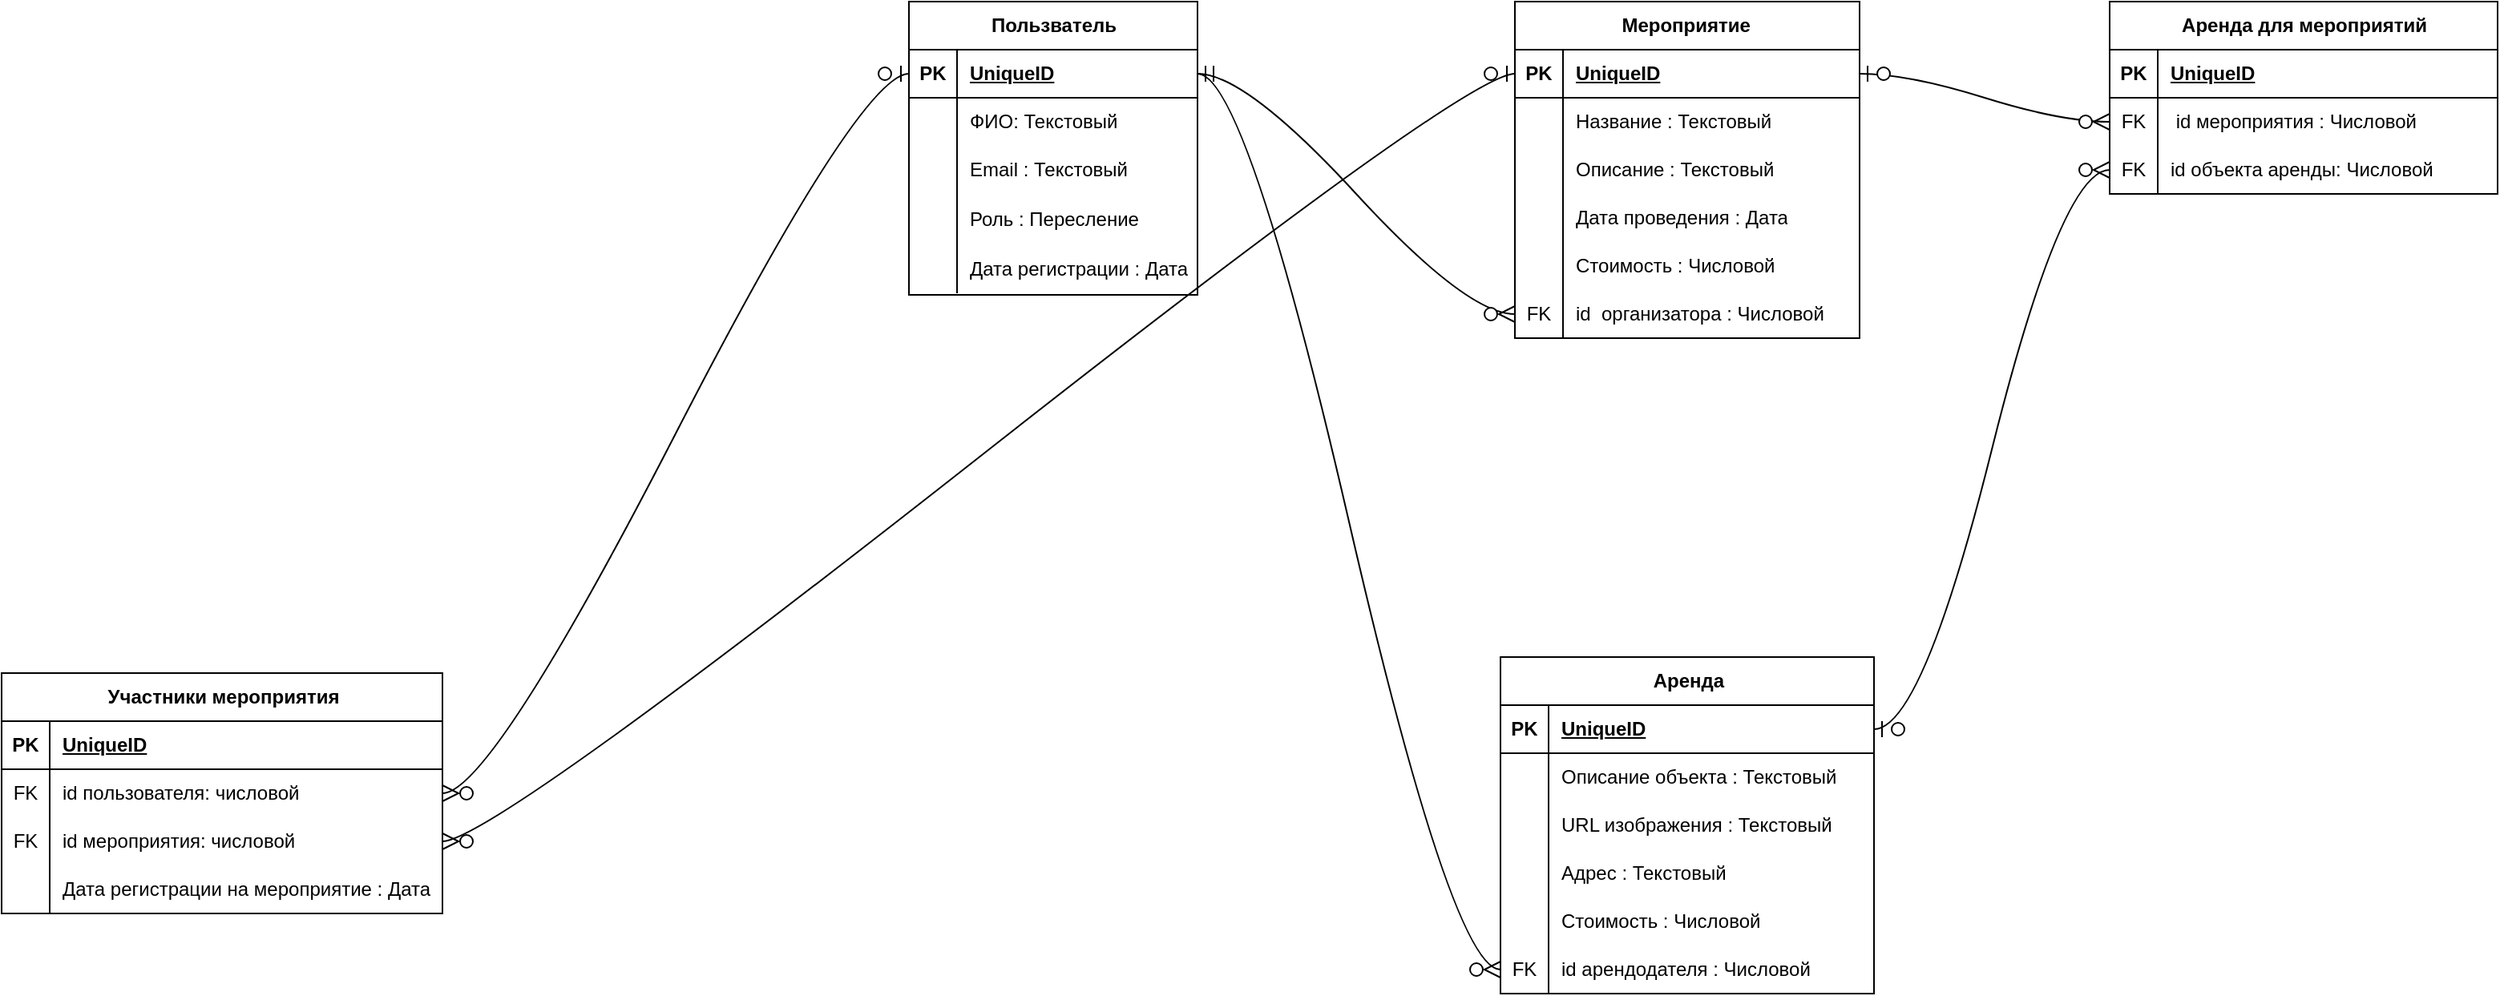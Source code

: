<mxfile version="25.0.3">
  <diagram name="Страница — 1" id="IF0M2K5c18iGr_0ei_Rc">
    <mxGraphModel grid="0" page="0" gridSize="10" guides="1" tooltips="1" connect="1" arrows="1" fold="1" pageScale="1" pageWidth="827" pageHeight="1169" math="0" shadow="0">
      <root>
        <mxCell id="0" />
        <mxCell id="1" parent="0" />
        <mxCell id="dZJA2z3njDjnFzgdqqOH-66" value="Участники мероприятия" style="shape=table;startSize=30;container=1;collapsible=1;childLayout=tableLayout;fixedRows=1;rowLines=0;fontStyle=1;align=center;resizeLast=1;html=1;" vertex="1" parent="1">
          <mxGeometry x="-483" y="182" width="275" height="150" as="geometry" />
        </mxCell>
        <mxCell id="dZJA2z3njDjnFzgdqqOH-67" value="" style="shape=tableRow;horizontal=0;startSize=0;swimlaneHead=0;swimlaneBody=0;fillColor=none;collapsible=0;dropTarget=0;points=[[0,0.5],[1,0.5]];portConstraint=eastwest;top=0;left=0;right=0;bottom=1;" vertex="1" parent="dZJA2z3njDjnFzgdqqOH-66">
          <mxGeometry y="30" width="275" height="30" as="geometry" />
        </mxCell>
        <mxCell id="dZJA2z3njDjnFzgdqqOH-68" value="PK" style="shape=partialRectangle;connectable=0;fillColor=none;top=0;left=0;bottom=0;right=0;fontStyle=1;overflow=hidden;whiteSpace=wrap;html=1;" vertex="1" parent="dZJA2z3njDjnFzgdqqOH-67">
          <mxGeometry width="30" height="30" as="geometry">
            <mxRectangle width="30" height="30" as="alternateBounds" />
          </mxGeometry>
        </mxCell>
        <mxCell id="dZJA2z3njDjnFzgdqqOH-69" value="UniqueID" style="shape=partialRectangle;connectable=0;fillColor=none;top=0;left=0;bottom=0;right=0;align=left;spacingLeft=6;fontStyle=5;overflow=hidden;whiteSpace=wrap;html=1;" vertex="1" parent="dZJA2z3njDjnFzgdqqOH-67">
          <mxGeometry x="30" width="245" height="30" as="geometry">
            <mxRectangle width="245" height="30" as="alternateBounds" />
          </mxGeometry>
        </mxCell>
        <mxCell id="dZJA2z3njDjnFzgdqqOH-70" value="" style="shape=tableRow;horizontal=0;startSize=0;swimlaneHead=0;swimlaneBody=0;fillColor=none;collapsible=0;dropTarget=0;points=[[0,0.5],[1,0.5]];portConstraint=eastwest;top=0;left=0;right=0;bottom=0;" vertex="1" parent="dZJA2z3njDjnFzgdqqOH-66">
          <mxGeometry y="60" width="275" height="30" as="geometry" />
        </mxCell>
        <mxCell id="dZJA2z3njDjnFzgdqqOH-71" value="FK" style="shape=partialRectangle;connectable=0;fillColor=none;top=0;left=0;bottom=0;right=0;editable=1;overflow=hidden;whiteSpace=wrap;html=1;" vertex="1" parent="dZJA2z3njDjnFzgdqqOH-70">
          <mxGeometry width="30" height="30" as="geometry">
            <mxRectangle width="30" height="30" as="alternateBounds" />
          </mxGeometry>
        </mxCell>
        <mxCell id="dZJA2z3njDjnFzgdqqOH-72" value="id пользователя: числовой" style="shape=partialRectangle;connectable=0;fillColor=none;top=0;left=0;bottom=0;right=0;align=left;spacingLeft=6;overflow=hidden;whiteSpace=wrap;html=1;" vertex="1" parent="dZJA2z3njDjnFzgdqqOH-70">
          <mxGeometry x="30" width="245" height="30" as="geometry">
            <mxRectangle width="245" height="30" as="alternateBounds" />
          </mxGeometry>
        </mxCell>
        <mxCell id="dZJA2z3njDjnFzgdqqOH-73" value="" style="shape=tableRow;horizontal=0;startSize=0;swimlaneHead=0;swimlaneBody=0;fillColor=none;collapsible=0;dropTarget=0;points=[[0,0.5],[1,0.5]];portConstraint=eastwest;top=0;left=0;right=0;bottom=0;" vertex="1" parent="dZJA2z3njDjnFzgdqqOH-66">
          <mxGeometry y="90" width="275" height="30" as="geometry" />
        </mxCell>
        <mxCell id="dZJA2z3njDjnFzgdqqOH-74" value="FK" style="shape=partialRectangle;connectable=0;fillColor=none;top=0;left=0;bottom=0;right=0;editable=1;overflow=hidden;whiteSpace=wrap;html=1;" vertex="1" parent="dZJA2z3njDjnFzgdqqOH-73">
          <mxGeometry width="30" height="30" as="geometry">
            <mxRectangle width="30" height="30" as="alternateBounds" />
          </mxGeometry>
        </mxCell>
        <mxCell id="dZJA2z3njDjnFzgdqqOH-75" value="id мероприятия: числовой" style="shape=partialRectangle;connectable=0;fillColor=none;top=0;left=0;bottom=0;right=0;align=left;spacingLeft=6;overflow=hidden;whiteSpace=wrap;html=1;" vertex="1" parent="dZJA2z3njDjnFzgdqqOH-73">
          <mxGeometry x="30" width="245" height="30" as="geometry">
            <mxRectangle width="245" height="30" as="alternateBounds" />
          </mxGeometry>
        </mxCell>
        <mxCell id="dZJA2z3njDjnFzgdqqOH-76" value="" style="shape=tableRow;horizontal=0;startSize=0;swimlaneHead=0;swimlaneBody=0;fillColor=none;collapsible=0;dropTarget=0;points=[[0,0.5],[1,0.5]];portConstraint=eastwest;top=0;left=0;right=0;bottom=0;" vertex="1" parent="dZJA2z3njDjnFzgdqqOH-66">
          <mxGeometry y="120" width="275" height="30" as="geometry" />
        </mxCell>
        <mxCell id="dZJA2z3njDjnFzgdqqOH-77" value="" style="shape=partialRectangle;connectable=0;fillColor=none;top=0;left=0;bottom=0;right=0;editable=1;overflow=hidden;whiteSpace=wrap;html=1;" vertex="1" parent="dZJA2z3njDjnFzgdqqOH-76">
          <mxGeometry width="30" height="30" as="geometry">
            <mxRectangle width="30" height="30" as="alternateBounds" />
          </mxGeometry>
        </mxCell>
        <mxCell id="dZJA2z3njDjnFzgdqqOH-78" value="Дата регистрации на мероприятие : Дата" style="shape=partialRectangle;connectable=0;fillColor=none;top=0;left=0;bottom=0;right=0;align=left;spacingLeft=6;overflow=hidden;whiteSpace=wrap;html=1;" vertex="1" parent="dZJA2z3njDjnFzgdqqOH-76">
          <mxGeometry x="30" width="245" height="30" as="geometry">
            <mxRectangle width="245" height="30" as="alternateBounds" />
          </mxGeometry>
        </mxCell>
        <mxCell id="dZJA2z3njDjnFzgdqqOH-92" value="Аренда" style="shape=table;startSize=30;container=1;collapsible=1;childLayout=tableLayout;fixedRows=1;rowLines=0;fontStyle=1;align=center;resizeLast=1;html=1;" vertex="1" parent="1">
          <mxGeometry x="452" y="172" width="233" height="210" as="geometry" />
        </mxCell>
        <mxCell id="dZJA2z3njDjnFzgdqqOH-93" value="" style="shape=tableRow;horizontal=0;startSize=0;swimlaneHead=0;swimlaneBody=0;fillColor=none;collapsible=0;dropTarget=0;points=[[0,0.5],[1,0.5]];portConstraint=eastwest;top=0;left=0;right=0;bottom=1;" vertex="1" parent="dZJA2z3njDjnFzgdqqOH-92">
          <mxGeometry y="30" width="233" height="30" as="geometry" />
        </mxCell>
        <mxCell id="dZJA2z3njDjnFzgdqqOH-94" value="PK" style="shape=partialRectangle;connectable=0;fillColor=none;top=0;left=0;bottom=0;right=0;fontStyle=1;overflow=hidden;whiteSpace=wrap;html=1;" vertex="1" parent="dZJA2z3njDjnFzgdqqOH-93">
          <mxGeometry width="30" height="30" as="geometry">
            <mxRectangle width="30" height="30" as="alternateBounds" />
          </mxGeometry>
        </mxCell>
        <mxCell id="dZJA2z3njDjnFzgdqqOH-95" value="UniqueID" style="shape=partialRectangle;connectable=0;fillColor=none;top=0;left=0;bottom=0;right=0;align=left;spacingLeft=6;fontStyle=5;overflow=hidden;whiteSpace=wrap;html=1;" vertex="1" parent="dZJA2z3njDjnFzgdqqOH-93">
          <mxGeometry x="30" width="203" height="30" as="geometry">
            <mxRectangle width="203" height="30" as="alternateBounds" />
          </mxGeometry>
        </mxCell>
        <mxCell id="dZJA2z3njDjnFzgdqqOH-96" value="" style="shape=tableRow;horizontal=0;startSize=0;swimlaneHead=0;swimlaneBody=0;fillColor=none;collapsible=0;dropTarget=0;points=[[0,0.5],[1,0.5]];portConstraint=eastwest;top=0;left=0;right=0;bottom=0;" vertex="1" parent="dZJA2z3njDjnFzgdqqOH-92">
          <mxGeometry y="60" width="233" height="30" as="geometry" />
        </mxCell>
        <mxCell id="dZJA2z3njDjnFzgdqqOH-97" value="" style="shape=partialRectangle;connectable=0;fillColor=none;top=0;left=0;bottom=0;right=0;editable=1;overflow=hidden;whiteSpace=wrap;html=1;" vertex="1" parent="dZJA2z3njDjnFzgdqqOH-96">
          <mxGeometry width="30" height="30" as="geometry">
            <mxRectangle width="30" height="30" as="alternateBounds" />
          </mxGeometry>
        </mxCell>
        <mxCell id="dZJA2z3njDjnFzgdqqOH-98" value="Описание объекта : Текстовый" style="shape=partialRectangle;connectable=0;fillColor=none;top=0;left=0;bottom=0;right=0;align=left;spacingLeft=6;overflow=hidden;whiteSpace=wrap;html=1;" vertex="1" parent="dZJA2z3njDjnFzgdqqOH-96">
          <mxGeometry x="30" width="203" height="30" as="geometry">
            <mxRectangle width="203" height="30" as="alternateBounds" />
          </mxGeometry>
        </mxCell>
        <mxCell id="dZJA2z3njDjnFzgdqqOH-99" value="" style="shape=tableRow;horizontal=0;startSize=0;swimlaneHead=0;swimlaneBody=0;fillColor=none;collapsible=0;dropTarget=0;points=[[0,0.5],[1,0.5]];portConstraint=eastwest;top=0;left=0;right=0;bottom=0;" vertex="1" parent="dZJA2z3njDjnFzgdqqOH-92">
          <mxGeometry y="90" width="233" height="30" as="geometry" />
        </mxCell>
        <mxCell id="dZJA2z3njDjnFzgdqqOH-100" value="" style="shape=partialRectangle;connectable=0;fillColor=none;top=0;left=0;bottom=0;right=0;editable=1;overflow=hidden;whiteSpace=wrap;html=1;" vertex="1" parent="dZJA2z3njDjnFzgdqqOH-99">
          <mxGeometry width="30" height="30" as="geometry">
            <mxRectangle width="30" height="30" as="alternateBounds" />
          </mxGeometry>
        </mxCell>
        <mxCell id="dZJA2z3njDjnFzgdqqOH-101" value="URL изображения : Текстовый" style="shape=partialRectangle;connectable=0;fillColor=none;top=0;left=0;bottom=0;right=0;align=left;spacingLeft=6;overflow=hidden;whiteSpace=wrap;html=1;" vertex="1" parent="dZJA2z3njDjnFzgdqqOH-99">
          <mxGeometry x="30" width="203" height="30" as="geometry">
            <mxRectangle width="203" height="30" as="alternateBounds" />
          </mxGeometry>
        </mxCell>
        <mxCell id="dZJA2z3njDjnFzgdqqOH-102" value="" style="shape=tableRow;horizontal=0;startSize=0;swimlaneHead=0;swimlaneBody=0;fillColor=none;collapsible=0;dropTarget=0;points=[[0,0.5],[1,0.5]];portConstraint=eastwest;top=0;left=0;right=0;bottom=0;" vertex="1" parent="dZJA2z3njDjnFzgdqqOH-92">
          <mxGeometry y="120" width="233" height="30" as="geometry" />
        </mxCell>
        <mxCell id="dZJA2z3njDjnFzgdqqOH-103" value="" style="shape=partialRectangle;connectable=0;fillColor=none;top=0;left=0;bottom=0;right=0;editable=1;overflow=hidden;whiteSpace=wrap;html=1;" vertex="1" parent="dZJA2z3njDjnFzgdqqOH-102">
          <mxGeometry width="30" height="30" as="geometry">
            <mxRectangle width="30" height="30" as="alternateBounds" />
          </mxGeometry>
        </mxCell>
        <mxCell id="dZJA2z3njDjnFzgdqqOH-104" value="Адрес : Текстовый" style="shape=partialRectangle;connectable=0;fillColor=none;top=0;left=0;bottom=0;right=0;align=left;spacingLeft=6;overflow=hidden;whiteSpace=wrap;html=1;" vertex="1" parent="dZJA2z3njDjnFzgdqqOH-102">
          <mxGeometry x="30" width="203" height="30" as="geometry">
            <mxRectangle width="203" height="30" as="alternateBounds" />
          </mxGeometry>
        </mxCell>
        <mxCell id="dZJA2z3njDjnFzgdqqOH-170" value="" style="shape=tableRow;horizontal=0;startSize=0;swimlaneHead=0;swimlaneBody=0;fillColor=none;collapsible=0;dropTarget=0;points=[[0,0.5],[1,0.5]];portConstraint=eastwest;top=0;left=0;right=0;bottom=0;" vertex="1" parent="dZJA2z3njDjnFzgdqqOH-92">
          <mxGeometry y="150" width="233" height="30" as="geometry" />
        </mxCell>
        <mxCell id="dZJA2z3njDjnFzgdqqOH-171" value="" style="shape=partialRectangle;connectable=0;fillColor=none;top=0;left=0;bottom=0;right=0;editable=1;overflow=hidden;whiteSpace=wrap;html=1;" vertex="1" parent="dZJA2z3njDjnFzgdqqOH-170">
          <mxGeometry width="30" height="30" as="geometry">
            <mxRectangle width="30" height="30" as="alternateBounds" />
          </mxGeometry>
        </mxCell>
        <mxCell id="dZJA2z3njDjnFzgdqqOH-172" value="Стоимость : Числовой" style="shape=partialRectangle;connectable=0;fillColor=none;top=0;left=0;bottom=0;right=0;align=left;spacingLeft=6;overflow=hidden;whiteSpace=wrap;html=1;" vertex="1" parent="dZJA2z3njDjnFzgdqqOH-170">
          <mxGeometry x="30" width="203" height="30" as="geometry">
            <mxRectangle width="203" height="30" as="alternateBounds" />
          </mxGeometry>
        </mxCell>
        <mxCell id="dZJA2z3njDjnFzgdqqOH-173" value="" style="shape=tableRow;horizontal=0;startSize=0;swimlaneHead=0;swimlaneBody=0;fillColor=none;collapsible=0;dropTarget=0;points=[[0,0.5],[1,0.5]];portConstraint=eastwest;top=0;left=0;right=0;bottom=0;" vertex="1" parent="dZJA2z3njDjnFzgdqqOH-92">
          <mxGeometry y="180" width="233" height="30" as="geometry" />
        </mxCell>
        <mxCell id="dZJA2z3njDjnFzgdqqOH-174" value="FK" style="shape=partialRectangle;connectable=0;fillColor=none;top=0;left=0;bottom=0;right=0;editable=1;overflow=hidden;whiteSpace=wrap;html=1;" vertex="1" parent="dZJA2z3njDjnFzgdqqOH-173">
          <mxGeometry width="30" height="30" as="geometry">
            <mxRectangle width="30" height="30" as="alternateBounds" />
          </mxGeometry>
        </mxCell>
        <mxCell id="dZJA2z3njDjnFzgdqqOH-175" value="id арендодателя : Числовой" style="shape=partialRectangle;connectable=0;fillColor=none;top=0;left=0;bottom=0;right=0;align=left;spacingLeft=6;overflow=hidden;whiteSpace=wrap;html=1;" vertex="1" parent="dZJA2z3njDjnFzgdqqOH-173">
          <mxGeometry x="30" width="203" height="30" as="geometry">
            <mxRectangle width="203" height="30" as="alternateBounds" />
          </mxGeometry>
        </mxCell>
        <mxCell id="dZJA2z3njDjnFzgdqqOH-105" value="Мероприятие&amp;nbsp;" style="shape=table;startSize=30;container=1;collapsible=1;childLayout=tableLayout;fixedRows=1;rowLines=0;fontStyle=1;align=center;resizeLast=1;html=1;" vertex="1" parent="1">
          <mxGeometry x="461" y="-237" width="215" height="210" as="geometry" />
        </mxCell>
        <mxCell id="dZJA2z3njDjnFzgdqqOH-106" value="" style="shape=tableRow;horizontal=0;startSize=0;swimlaneHead=0;swimlaneBody=0;fillColor=none;collapsible=0;dropTarget=0;points=[[0,0.5],[1,0.5]];portConstraint=eastwest;top=0;left=0;right=0;bottom=1;" vertex="1" parent="dZJA2z3njDjnFzgdqqOH-105">
          <mxGeometry y="30" width="215" height="30" as="geometry" />
        </mxCell>
        <mxCell id="dZJA2z3njDjnFzgdqqOH-107" value="PK" style="shape=partialRectangle;connectable=0;fillColor=none;top=0;left=0;bottom=0;right=0;fontStyle=1;overflow=hidden;whiteSpace=wrap;html=1;" vertex="1" parent="dZJA2z3njDjnFzgdqqOH-106">
          <mxGeometry width="30" height="30" as="geometry">
            <mxRectangle width="30" height="30" as="alternateBounds" />
          </mxGeometry>
        </mxCell>
        <mxCell id="dZJA2z3njDjnFzgdqqOH-108" value="UniqueID" style="shape=partialRectangle;connectable=0;fillColor=none;top=0;left=0;bottom=0;right=0;align=left;spacingLeft=6;fontStyle=5;overflow=hidden;whiteSpace=wrap;html=1;" vertex="1" parent="dZJA2z3njDjnFzgdqqOH-106">
          <mxGeometry x="30" width="185" height="30" as="geometry">
            <mxRectangle width="185" height="30" as="alternateBounds" />
          </mxGeometry>
        </mxCell>
        <mxCell id="dZJA2z3njDjnFzgdqqOH-109" value="" style="shape=tableRow;horizontal=0;startSize=0;swimlaneHead=0;swimlaneBody=0;fillColor=none;collapsible=0;dropTarget=0;points=[[0,0.5],[1,0.5]];portConstraint=eastwest;top=0;left=0;right=0;bottom=0;" vertex="1" parent="dZJA2z3njDjnFzgdqqOH-105">
          <mxGeometry y="60" width="215" height="30" as="geometry" />
        </mxCell>
        <mxCell id="dZJA2z3njDjnFzgdqqOH-110" value="" style="shape=partialRectangle;connectable=0;fillColor=none;top=0;left=0;bottom=0;right=0;editable=1;overflow=hidden;whiteSpace=wrap;html=1;" vertex="1" parent="dZJA2z3njDjnFzgdqqOH-109">
          <mxGeometry width="30" height="30" as="geometry">
            <mxRectangle width="30" height="30" as="alternateBounds" />
          </mxGeometry>
        </mxCell>
        <mxCell id="dZJA2z3njDjnFzgdqqOH-111" value="Название : Текстовый" style="shape=partialRectangle;connectable=0;fillColor=none;top=0;left=0;bottom=0;right=0;align=left;spacingLeft=6;overflow=hidden;whiteSpace=wrap;html=1;" vertex="1" parent="dZJA2z3njDjnFzgdqqOH-109">
          <mxGeometry x="30" width="185" height="30" as="geometry">
            <mxRectangle width="185" height="30" as="alternateBounds" />
          </mxGeometry>
        </mxCell>
        <mxCell id="dZJA2z3njDjnFzgdqqOH-112" value="" style="shape=tableRow;horizontal=0;startSize=0;swimlaneHead=0;swimlaneBody=0;fillColor=none;collapsible=0;dropTarget=0;points=[[0,0.5],[1,0.5]];portConstraint=eastwest;top=0;left=0;right=0;bottom=0;" vertex="1" parent="dZJA2z3njDjnFzgdqqOH-105">
          <mxGeometry y="90" width="215" height="30" as="geometry" />
        </mxCell>
        <mxCell id="dZJA2z3njDjnFzgdqqOH-113" value="" style="shape=partialRectangle;connectable=0;fillColor=none;top=0;left=0;bottom=0;right=0;editable=1;overflow=hidden;whiteSpace=wrap;html=1;" vertex="1" parent="dZJA2z3njDjnFzgdqqOH-112">
          <mxGeometry width="30" height="30" as="geometry">
            <mxRectangle width="30" height="30" as="alternateBounds" />
          </mxGeometry>
        </mxCell>
        <mxCell id="dZJA2z3njDjnFzgdqqOH-114" value="Описание : Текстовый" style="shape=partialRectangle;connectable=0;fillColor=none;top=0;left=0;bottom=0;right=0;align=left;spacingLeft=6;overflow=hidden;whiteSpace=wrap;html=1;" vertex="1" parent="dZJA2z3njDjnFzgdqqOH-112">
          <mxGeometry x="30" width="185" height="30" as="geometry">
            <mxRectangle width="185" height="30" as="alternateBounds" />
          </mxGeometry>
        </mxCell>
        <mxCell id="dZJA2z3njDjnFzgdqqOH-115" value="" style="shape=tableRow;horizontal=0;startSize=0;swimlaneHead=0;swimlaneBody=0;fillColor=none;collapsible=0;dropTarget=0;points=[[0,0.5],[1,0.5]];portConstraint=eastwest;top=0;left=0;right=0;bottom=0;" vertex="1" parent="dZJA2z3njDjnFzgdqqOH-105">
          <mxGeometry y="120" width="215" height="30" as="geometry" />
        </mxCell>
        <mxCell id="dZJA2z3njDjnFzgdqqOH-116" value="" style="shape=partialRectangle;connectable=0;fillColor=none;top=0;left=0;bottom=0;right=0;editable=1;overflow=hidden;whiteSpace=wrap;html=1;" vertex="1" parent="dZJA2z3njDjnFzgdqqOH-115">
          <mxGeometry width="30" height="30" as="geometry">
            <mxRectangle width="30" height="30" as="alternateBounds" />
          </mxGeometry>
        </mxCell>
        <mxCell id="dZJA2z3njDjnFzgdqqOH-117" value="Дата проведения : Дата" style="shape=partialRectangle;connectable=0;fillColor=none;top=0;left=0;bottom=0;right=0;align=left;spacingLeft=6;overflow=hidden;whiteSpace=wrap;html=1;" vertex="1" parent="dZJA2z3njDjnFzgdqqOH-115">
          <mxGeometry x="30" width="185" height="30" as="geometry">
            <mxRectangle width="185" height="30" as="alternateBounds" />
          </mxGeometry>
        </mxCell>
        <mxCell id="dZJA2z3njDjnFzgdqqOH-134" value="" style="shape=tableRow;horizontal=0;startSize=0;swimlaneHead=0;swimlaneBody=0;fillColor=none;collapsible=0;dropTarget=0;points=[[0,0.5],[1,0.5]];portConstraint=eastwest;top=0;left=0;right=0;bottom=0;" vertex="1" parent="dZJA2z3njDjnFzgdqqOH-105">
          <mxGeometry y="150" width="215" height="30" as="geometry" />
        </mxCell>
        <mxCell id="dZJA2z3njDjnFzgdqqOH-135" value="" style="shape=partialRectangle;connectable=0;fillColor=none;top=0;left=0;bottom=0;right=0;editable=1;overflow=hidden;whiteSpace=wrap;html=1;" vertex="1" parent="dZJA2z3njDjnFzgdqqOH-134">
          <mxGeometry width="30" height="30" as="geometry">
            <mxRectangle width="30" height="30" as="alternateBounds" />
          </mxGeometry>
        </mxCell>
        <mxCell id="dZJA2z3njDjnFzgdqqOH-136" value="Стоимость : Числовой" style="shape=partialRectangle;connectable=0;fillColor=none;top=0;left=0;bottom=0;right=0;align=left;spacingLeft=6;overflow=hidden;whiteSpace=wrap;html=1;" vertex="1" parent="dZJA2z3njDjnFzgdqqOH-134">
          <mxGeometry x="30" width="185" height="30" as="geometry">
            <mxRectangle width="185" height="30" as="alternateBounds" />
          </mxGeometry>
        </mxCell>
        <mxCell id="dZJA2z3njDjnFzgdqqOH-153" value="" style="shape=tableRow;horizontal=0;startSize=0;swimlaneHead=0;swimlaneBody=0;fillColor=none;collapsible=0;dropTarget=0;points=[[0,0.5],[1,0.5]];portConstraint=eastwest;top=0;left=0;right=0;bottom=0;" vertex="1" parent="dZJA2z3njDjnFzgdqqOH-105">
          <mxGeometry y="180" width="215" height="30" as="geometry" />
        </mxCell>
        <mxCell id="dZJA2z3njDjnFzgdqqOH-154" value="FK" style="shape=partialRectangle;connectable=0;fillColor=none;top=0;left=0;bottom=0;right=0;editable=1;overflow=hidden;whiteSpace=wrap;html=1;" vertex="1" parent="dZJA2z3njDjnFzgdqqOH-153">
          <mxGeometry width="30" height="30" as="geometry">
            <mxRectangle width="30" height="30" as="alternateBounds" />
          </mxGeometry>
        </mxCell>
        <mxCell id="dZJA2z3njDjnFzgdqqOH-155" value="id&amp;nbsp; организатора : Числовой" style="shape=partialRectangle;connectable=0;fillColor=none;top=0;left=0;bottom=0;right=0;align=left;spacingLeft=6;overflow=hidden;whiteSpace=wrap;html=1;" vertex="1" parent="dZJA2z3njDjnFzgdqqOH-153">
          <mxGeometry x="30" width="185" height="30" as="geometry">
            <mxRectangle width="185" height="30" as="alternateBounds" />
          </mxGeometry>
        </mxCell>
        <mxCell id="dZJA2z3njDjnFzgdqqOH-118" value="Пользватель" style="shape=table;startSize=30;container=1;collapsible=1;childLayout=tableLayout;fixedRows=1;rowLines=0;fontStyle=1;align=center;resizeLast=1;html=1;" vertex="1" parent="1">
          <mxGeometry x="83" y="-237" width="180" height="183" as="geometry" />
        </mxCell>
        <mxCell id="dZJA2z3njDjnFzgdqqOH-119" value="" style="shape=tableRow;horizontal=0;startSize=0;swimlaneHead=0;swimlaneBody=0;fillColor=none;collapsible=0;dropTarget=0;points=[[0,0.5],[1,0.5]];portConstraint=eastwest;top=0;left=0;right=0;bottom=1;" vertex="1" parent="dZJA2z3njDjnFzgdqqOH-118">
          <mxGeometry y="30" width="180" height="30" as="geometry" />
        </mxCell>
        <mxCell id="dZJA2z3njDjnFzgdqqOH-120" value="PK" style="shape=partialRectangle;connectable=0;fillColor=none;top=0;left=0;bottom=0;right=0;fontStyle=1;overflow=hidden;whiteSpace=wrap;html=1;" vertex="1" parent="dZJA2z3njDjnFzgdqqOH-119">
          <mxGeometry width="30" height="30" as="geometry">
            <mxRectangle width="30" height="30" as="alternateBounds" />
          </mxGeometry>
        </mxCell>
        <mxCell id="dZJA2z3njDjnFzgdqqOH-121" value="UniqueID" style="shape=partialRectangle;connectable=0;fillColor=none;top=0;left=0;bottom=0;right=0;align=left;spacingLeft=6;fontStyle=5;overflow=hidden;whiteSpace=wrap;html=1;" vertex="1" parent="dZJA2z3njDjnFzgdqqOH-119">
          <mxGeometry x="30" width="150" height="30" as="geometry">
            <mxRectangle width="150" height="30" as="alternateBounds" />
          </mxGeometry>
        </mxCell>
        <mxCell id="dZJA2z3njDjnFzgdqqOH-122" value="" style="shape=tableRow;horizontal=0;startSize=0;swimlaneHead=0;swimlaneBody=0;fillColor=none;collapsible=0;dropTarget=0;points=[[0,0.5],[1,0.5]];portConstraint=eastwest;top=0;left=0;right=0;bottom=0;" vertex="1" parent="dZJA2z3njDjnFzgdqqOH-118">
          <mxGeometry y="60" width="180" height="30" as="geometry" />
        </mxCell>
        <mxCell id="dZJA2z3njDjnFzgdqqOH-123" value="" style="shape=partialRectangle;connectable=0;fillColor=none;top=0;left=0;bottom=0;right=0;editable=1;overflow=hidden;whiteSpace=wrap;html=1;" vertex="1" parent="dZJA2z3njDjnFzgdqqOH-122">
          <mxGeometry width="30" height="30" as="geometry">
            <mxRectangle width="30" height="30" as="alternateBounds" />
          </mxGeometry>
        </mxCell>
        <mxCell id="dZJA2z3njDjnFzgdqqOH-124" value="ФИО: Текстовый" style="shape=partialRectangle;connectable=0;fillColor=none;top=0;left=0;bottom=0;right=0;align=left;spacingLeft=6;overflow=hidden;whiteSpace=wrap;html=1;" vertex="1" parent="dZJA2z3njDjnFzgdqqOH-122">
          <mxGeometry x="30" width="150" height="30" as="geometry">
            <mxRectangle width="150" height="30" as="alternateBounds" />
          </mxGeometry>
        </mxCell>
        <mxCell id="dZJA2z3njDjnFzgdqqOH-125" value="" style="shape=tableRow;horizontal=0;startSize=0;swimlaneHead=0;swimlaneBody=0;fillColor=none;collapsible=0;dropTarget=0;points=[[0,0.5],[1,0.5]];portConstraint=eastwest;top=0;left=0;right=0;bottom=0;" vertex="1" parent="dZJA2z3njDjnFzgdqqOH-118">
          <mxGeometry y="90" width="180" height="30" as="geometry" />
        </mxCell>
        <mxCell id="dZJA2z3njDjnFzgdqqOH-126" value="" style="shape=partialRectangle;connectable=0;fillColor=none;top=0;left=0;bottom=0;right=0;editable=1;overflow=hidden;whiteSpace=wrap;html=1;" vertex="1" parent="dZJA2z3njDjnFzgdqqOH-125">
          <mxGeometry width="30" height="30" as="geometry">
            <mxRectangle width="30" height="30" as="alternateBounds" />
          </mxGeometry>
        </mxCell>
        <mxCell id="dZJA2z3njDjnFzgdqqOH-127" value="Email : Текстовый&amp;nbsp;" style="shape=partialRectangle;connectable=0;fillColor=none;top=0;left=0;bottom=0;right=0;align=left;spacingLeft=6;overflow=hidden;whiteSpace=wrap;html=1;" vertex="1" parent="dZJA2z3njDjnFzgdqqOH-125">
          <mxGeometry x="30" width="150" height="30" as="geometry">
            <mxRectangle width="150" height="30" as="alternateBounds" />
          </mxGeometry>
        </mxCell>
        <mxCell id="dZJA2z3njDjnFzgdqqOH-128" value="" style="shape=tableRow;horizontal=0;startSize=0;swimlaneHead=0;swimlaneBody=0;fillColor=none;collapsible=0;dropTarget=0;points=[[0,0.5],[1,0.5]];portConstraint=eastwest;top=0;left=0;right=0;bottom=0;" vertex="1" parent="dZJA2z3njDjnFzgdqqOH-118">
          <mxGeometry y="120" width="180" height="31" as="geometry" />
        </mxCell>
        <mxCell id="dZJA2z3njDjnFzgdqqOH-129" value="" style="shape=partialRectangle;connectable=0;fillColor=none;top=0;left=0;bottom=0;right=0;editable=1;overflow=hidden;whiteSpace=wrap;html=1;" vertex="1" parent="dZJA2z3njDjnFzgdqqOH-128">
          <mxGeometry width="30" height="31" as="geometry">
            <mxRectangle width="30" height="31" as="alternateBounds" />
          </mxGeometry>
        </mxCell>
        <mxCell id="dZJA2z3njDjnFzgdqqOH-130" value="Роль : Пересление&amp;nbsp;" style="shape=partialRectangle;connectable=0;fillColor=none;top=0;left=0;bottom=0;right=0;align=left;spacingLeft=6;overflow=hidden;whiteSpace=wrap;html=1;" vertex="1" parent="dZJA2z3njDjnFzgdqqOH-128">
          <mxGeometry x="30" width="150" height="31" as="geometry">
            <mxRectangle width="150" height="31" as="alternateBounds" />
          </mxGeometry>
        </mxCell>
        <mxCell id="dZJA2z3njDjnFzgdqqOH-131" value="" style="shape=tableRow;horizontal=0;startSize=0;swimlaneHead=0;swimlaneBody=0;fillColor=none;collapsible=0;dropTarget=0;points=[[0,0.5],[1,0.5]];portConstraint=eastwest;top=0;left=0;right=0;bottom=0;" vertex="1" parent="dZJA2z3njDjnFzgdqqOH-118">
          <mxGeometry y="151" width="180" height="31" as="geometry" />
        </mxCell>
        <mxCell id="dZJA2z3njDjnFzgdqqOH-132" value="" style="shape=partialRectangle;connectable=0;fillColor=none;top=0;left=0;bottom=0;right=0;editable=1;overflow=hidden;whiteSpace=wrap;html=1;" vertex="1" parent="dZJA2z3njDjnFzgdqqOH-131">
          <mxGeometry width="30" height="31" as="geometry">
            <mxRectangle width="30" height="31" as="alternateBounds" />
          </mxGeometry>
        </mxCell>
        <mxCell id="dZJA2z3njDjnFzgdqqOH-133" value="Дата регистрации : Дата" style="shape=partialRectangle;connectable=0;fillColor=none;top=0;left=0;bottom=0;right=0;align=left;spacingLeft=6;overflow=hidden;whiteSpace=wrap;html=1;" vertex="1" parent="dZJA2z3njDjnFzgdqqOH-131">
          <mxGeometry x="30" width="150" height="31" as="geometry">
            <mxRectangle width="150" height="31" as="alternateBounds" />
          </mxGeometry>
        </mxCell>
        <mxCell id="dZJA2z3njDjnFzgdqqOH-79" value="Аренда для мероприятий" style="shape=table;startSize=30;container=1;collapsible=1;childLayout=tableLayout;fixedRows=1;rowLines=0;fontStyle=1;align=center;resizeLast=1;html=1;" vertex="1" parent="1">
          <mxGeometry x="832" y="-237" width="242" height="120" as="geometry" />
        </mxCell>
        <mxCell id="dZJA2z3njDjnFzgdqqOH-80" value="" style="shape=tableRow;horizontal=0;startSize=0;swimlaneHead=0;swimlaneBody=0;fillColor=none;collapsible=0;dropTarget=0;points=[[0,0.5],[1,0.5]];portConstraint=eastwest;top=0;left=0;right=0;bottom=1;" vertex="1" parent="dZJA2z3njDjnFzgdqqOH-79">
          <mxGeometry y="30" width="242" height="30" as="geometry" />
        </mxCell>
        <mxCell id="dZJA2z3njDjnFzgdqqOH-81" value="PK" style="shape=partialRectangle;connectable=0;fillColor=none;top=0;left=0;bottom=0;right=0;fontStyle=1;overflow=hidden;whiteSpace=wrap;html=1;" vertex="1" parent="dZJA2z3njDjnFzgdqqOH-80">
          <mxGeometry width="30" height="30" as="geometry">
            <mxRectangle width="30" height="30" as="alternateBounds" />
          </mxGeometry>
        </mxCell>
        <mxCell id="dZJA2z3njDjnFzgdqqOH-82" value="UniqueID" style="shape=partialRectangle;connectable=0;fillColor=none;top=0;left=0;bottom=0;right=0;align=left;spacingLeft=6;fontStyle=5;overflow=hidden;whiteSpace=wrap;html=1;" vertex="1" parent="dZJA2z3njDjnFzgdqqOH-80">
          <mxGeometry x="30" width="212" height="30" as="geometry">
            <mxRectangle width="212" height="30" as="alternateBounds" />
          </mxGeometry>
        </mxCell>
        <mxCell id="dZJA2z3njDjnFzgdqqOH-83" value="" style="shape=tableRow;horizontal=0;startSize=0;swimlaneHead=0;swimlaneBody=0;fillColor=none;collapsible=0;dropTarget=0;points=[[0,0.5],[1,0.5]];portConstraint=eastwest;top=0;left=0;right=0;bottom=0;" vertex="1" parent="dZJA2z3njDjnFzgdqqOH-79">
          <mxGeometry y="60" width="242" height="30" as="geometry" />
        </mxCell>
        <mxCell id="dZJA2z3njDjnFzgdqqOH-84" value="FK" style="shape=partialRectangle;connectable=0;fillColor=none;top=0;left=0;bottom=0;right=0;editable=1;overflow=hidden;whiteSpace=wrap;html=1;" vertex="1" parent="dZJA2z3njDjnFzgdqqOH-83">
          <mxGeometry width="30" height="30" as="geometry">
            <mxRectangle width="30" height="30" as="alternateBounds" />
          </mxGeometry>
        </mxCell>
        <mxCell id="dZJA2z3njDjnFzgdqqOH-85" value="&amp;nbsp;id мероприятия : Числовой" style="shape=partialRectangle;connectable=0;fillColor=none;top=0;left=0;bottom=0;right=0;align=left;spacingLeft=6;overflow=hidden;whiteSpace=wrap;html=1;" vertex="1" parent="dZJA2z3njDjnFzgdqqOH-83">
          <mxGeometry x="30" width="212" height="30" as="geometry">
            <mxRectangle width="212" height="30" as="alternateBounds" />
          </mxGeometry>
        </mxCell>
        <mxCell id="dZJA2z3njDjnFzgdqqOH-86" value="" style="shape=tableRow;horizontal=0;startSize=0;swimlaneHead=0;swimlaneBody=0;fillColor=none;collapsible=0;dropTarget=0;points=[[0,0.5],[1,0.5]];portConstraint=eastwest;top=0;left=0;right=0;bottom=0;" vertex="1" parent="dZJA2z3njDjnFzgdqqOH-79">
          <mxGeometry y="90" width="242" height="30" as="geometry" />
        </mxCell>
        <mxCell id="dZJA2z3njDjnFzgdqqOH-87" value="FK" style="shape=partialRectangle;connectable=0;fillColor=none;top=0;left=0;bottom=0;right=0;editable=1;overflow=hidden;whiteSpace=wrap;html=1;" vertex="1" parent="dZJA2z3njDjnFzgdqqOH-86">
          <mxGeometry width="30" height="30" as="geometry">
            <mxRectangle width="30" height="30" as="alternateBounds" />
          </mxGeometry>
        </mxCell>
        <mxCell id="dZJA2z3njDjnFzgdqqOH-88" value="id объекта аренды: Числовой" style="shape=partialRectangle;connectable=0;fillColor=none;top=0;left=0;bottom=0;right=0;align=left;spacingLeft=6;overflow=hidden;whiteSpace=wrap;html=1;" vertex="1" parent="dZJA2z3njDjnFzgdqqOH-86">
          <mxGeometry x="30" width="212" height="30" as="geometry">
            <mxRectangle width="212" height="30" as="alternateBounds" />
          </mxGeometry>
        </mxCell>
        <mxCell id="lOggvXdebfbPpetdiNut-5" value="" style="edgeStyle=entityRelationEdgeStyle;fontSize=12;html=1;endArrow=ERzeroToMany;startArrow=ERzeroToOne;rounded=0;startSize=8;endSize=8;curved=1;exitX=0;exitY=0.5;exitDx=0;exitDy=0;entryX=1;entryY=0.5;entryDx=0;entryDy=0;" edge="1" parent="1" target="dZJA2z3njDjnFzgdqqOH-73" source="dZJA2z3njDjnFzgdqqOH-106">
          <mxGeometry width="100" height="100" relative="1" as="geometry">
            <mxPoint x="519" y="-159" as="sourcePoint" />
            <mxPoint x="-150" y="290" as="targetPoint" />
            <Array as="points">
              <mxPoint x="85" y="267" />
              <mxPoint x="225" y="150" />
              <mxPoint x="232" y="149" />
            </Array>
          </mxGeometry>
        </mxCell>
        <mxCell id="TbmhRA9alrbBNdpF9B_P-2" value="" style="edgeStyle=entityRelationEdgeStyle;fontSize=12;html=1;endArrow=ERzeroToMany;startArrow=ERzeroToOne;rounded=0;startSize=8;endSize=8;curved=1;entryX=1;entryY=0.5;entryDx=0;entryDy=0;exitX=0;exitY=0.5;exitDx=0;exitDy=0;" edge="1" parent="1" source="dZJA2z3njDjnFzgdqqOH-119" target="dZJA2z3njDjnFzgdqqOH-70">
          <mxGeometry width="100" height="100" relative="1" as="geometry">
            <mxPoint x="-157" y="88" as="sourcePoint" />
            <mxPoint x="-57" y="-12" as="targetPoint" />
          </mxGeometry>
        </mxCell>
        <mxCell id="TbmhRA9alrbBNdpF9B_P-3" value="" style="edgeStyle=entityRelationEdgeStyle;fontSize=12;html=1;endArrow=ERzeroToMany;startArrow=ERmandOne;rounded=0;startSize=8;endSize=8;curved=1;exitX=1;exitY=0.5;exitDx=0;exitDy=0;entryX=0;entryY=0.5;entryDx=0;entryDy=0;" edge="1" parent="1" source="dZJA2z3njDjnFzgdqqOH-119" target="dZJA2z3njDjnFzgdqqOH-153">
          <mxGeometry width="100" height="100" relative="1" as="geometry">
            <mxPoint x="125" y="107" as="sourcePoint" />
            <mxPoint x="225" y="7" as="targetPoint" />
          </mxGeometry>
        </mxCell>
        <mxCell id="TbmhRA9alrbBNdpF9B_P-4" value="" style="edgeStyle=entityRelationEdgeStyle;fontSize=12;html=1;endArrow=ERzeroToMany;startArrow=ERmandOne;rounded=0;startSize=8;endSize=8;curved=1;exitX=1;exitY=0.5;exitDx=0;exitDy=0;entryX=0;entryY=0.5;entryDx=0;entryDy=0;" edge="1" parent="1" source="dZJA2z3njDjnFzgdqqOH-119" target="dZJA2z3njDjnFzgdqqOH-173">
          <mxGeometry width="100" height="100" relative="1" as="geometry">
            <mxPoint x="260" y="-107" as="sourcePoint" />
            <mxPoint x="458" y="43" as="targetPoint" />
            <Array as="points">
              <mxPoint x="348" y="36" />
              <mxPoint x="257" y="121" />
              <mxPoint x="347" y="11" />
            </Array>
          </mxGeometry>
        </mxCell>
        <mxCell id="TbmhRA9alrbBNdpF9B_P-5" value="" style="edgeStyle=entityRelationEdgeStyle;fontSize=12;html=1;endArrow=ERzeroToMany;startArrow=ERzeroToOne;rounded=0;startSize=8;endSize=8;curved=1;exitX=1;exitY=0.5;exitDx=0;exitDy=0;entryX=0;entryY=0.5;entryDx=0;entryDy=0;" edge="1" parent="1" source="dZJA2z3njDjnFzgdqqOH-106" target="dZJA2z3njDjnFzgdqqOH-83">
          <mxGeometry width="100" height="100" relative="1" as="geometry">
            <mxPoint x="803" y="31" as="sourcePoint" />
            <mxPoint x="903" y="-69" as="targetPoint" />
          </mxGeometry>
        </mxCell>
        <mxCell id="TbmhRA9alrbBNdpF9B_P-6" value="" style="edgeStyle=entityRelationEdgeStyle;fontSize=12;html=1;endArrow=ERzeroToMany;startArrow=ERzeroToOne;rounded=0;startSize=8;endSize=8;curved=1;exitX=1;exitY=0.5;exitDx=0;exitDy=0;entryX=0;entryY=0.5;entryDx=0;entryDy=0;" edge="1" parent="1" source="dZJA2z3njDjnFzgdqqOH-93" target="dZJA2z3njDjnFzgdqqOH-86">
          <mxGeometry width="100" height="100" relative="1" as="geometry">
            <mxPoint x="723" y="-54" as="sourcePoint" />
            <mxPoint x="879" y="-24" as="targetPoint" />
            <Array as="points">
              <mxPoint x="829" y="136" />
            </Array>
          </mxGeometry>
        </mxCell>
      </root>
    </mxGraphModel>
  </diagram>
</mxfile>
